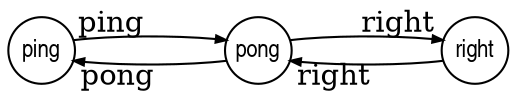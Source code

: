 digraph G {
  ranksep=.25;
  layout=circo;
  edge [arrowsize=.5]
  node [shape=circle, fontname="ArialNarrow",
        fontsize=12, fixedsize=true, height=.45];
  ping; pong; right; 
  ping -> pong  [label=ping];
  pong -> right  [label=right];
  pong -> ping  [label=pong];
  right -> pong  [label=right];
}
